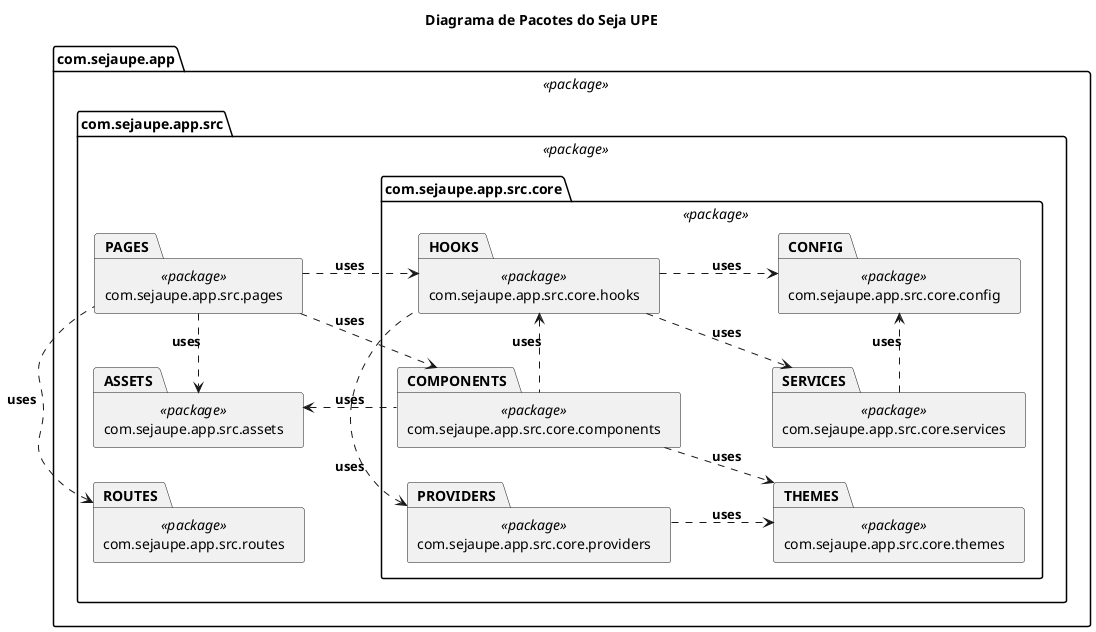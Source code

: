 @startuml "Package Diagram"

title "Diagrama de Pacotes do Seja UPE"

left to right direction

package "com.sejaupe.app" <<package>> {
  package "com.sejaupe.app.src" <<package>> {
    package "com.sejaupe.app.src.core" <<package>> as CORE {
      package "com.sejaupe.app.src.core.hooks"      <<package>> as HOOKS
      package "com.sejaupe.app.src.core.components" <<package>> as COMPONENTS
      package "com.sejaupe.app.src.core.config"     <<package>> as CONFIG
      package "com.sejaupe.app.src.core.providers"  <<package>> as PROVIDERS
      package "com.sejaupe.app.src.core.themes"     <<package>> as THEMES
      package "com.sejaupe.app.src.core.services"   <<package>> as SERVICES
    }
    package "com.sejaupe.app.src.pages"   <<package>> as PAGES
    package "com.sejaupe.app.src.assets"  <<package>> as ASSETS
    package "com.sejaupe.app.src.routes"  <<package>> as ROUTES
  }
}

PROVIDERS ..> THEMES : <b>uses</b>
SERVICES .right.> CONFIG : <b>uses</b>
HOOKS .down.> CONFIG : <b>uses</b>
HOOKS .down.> SERVICES : <b>uses</b>
HOOKS .left.> PROVIDERS : <b>uses</b>
COMPONENTS .down.> THEMES : <b>uses</b>
COMPONENTS .left.> HOOKS : <b>uses</b>
COMPONENTS .left.> ASSETS : <b>uses</b>

PAGES .left.> ROUTES : <b>uses</b>
PAGES .right.> ASSETS : <b>uses</b>
PAGES .right.> COMPONENTS : <b>uses</b>
PAGES .down.> HOOKS : <b>uses</b>


@enduml